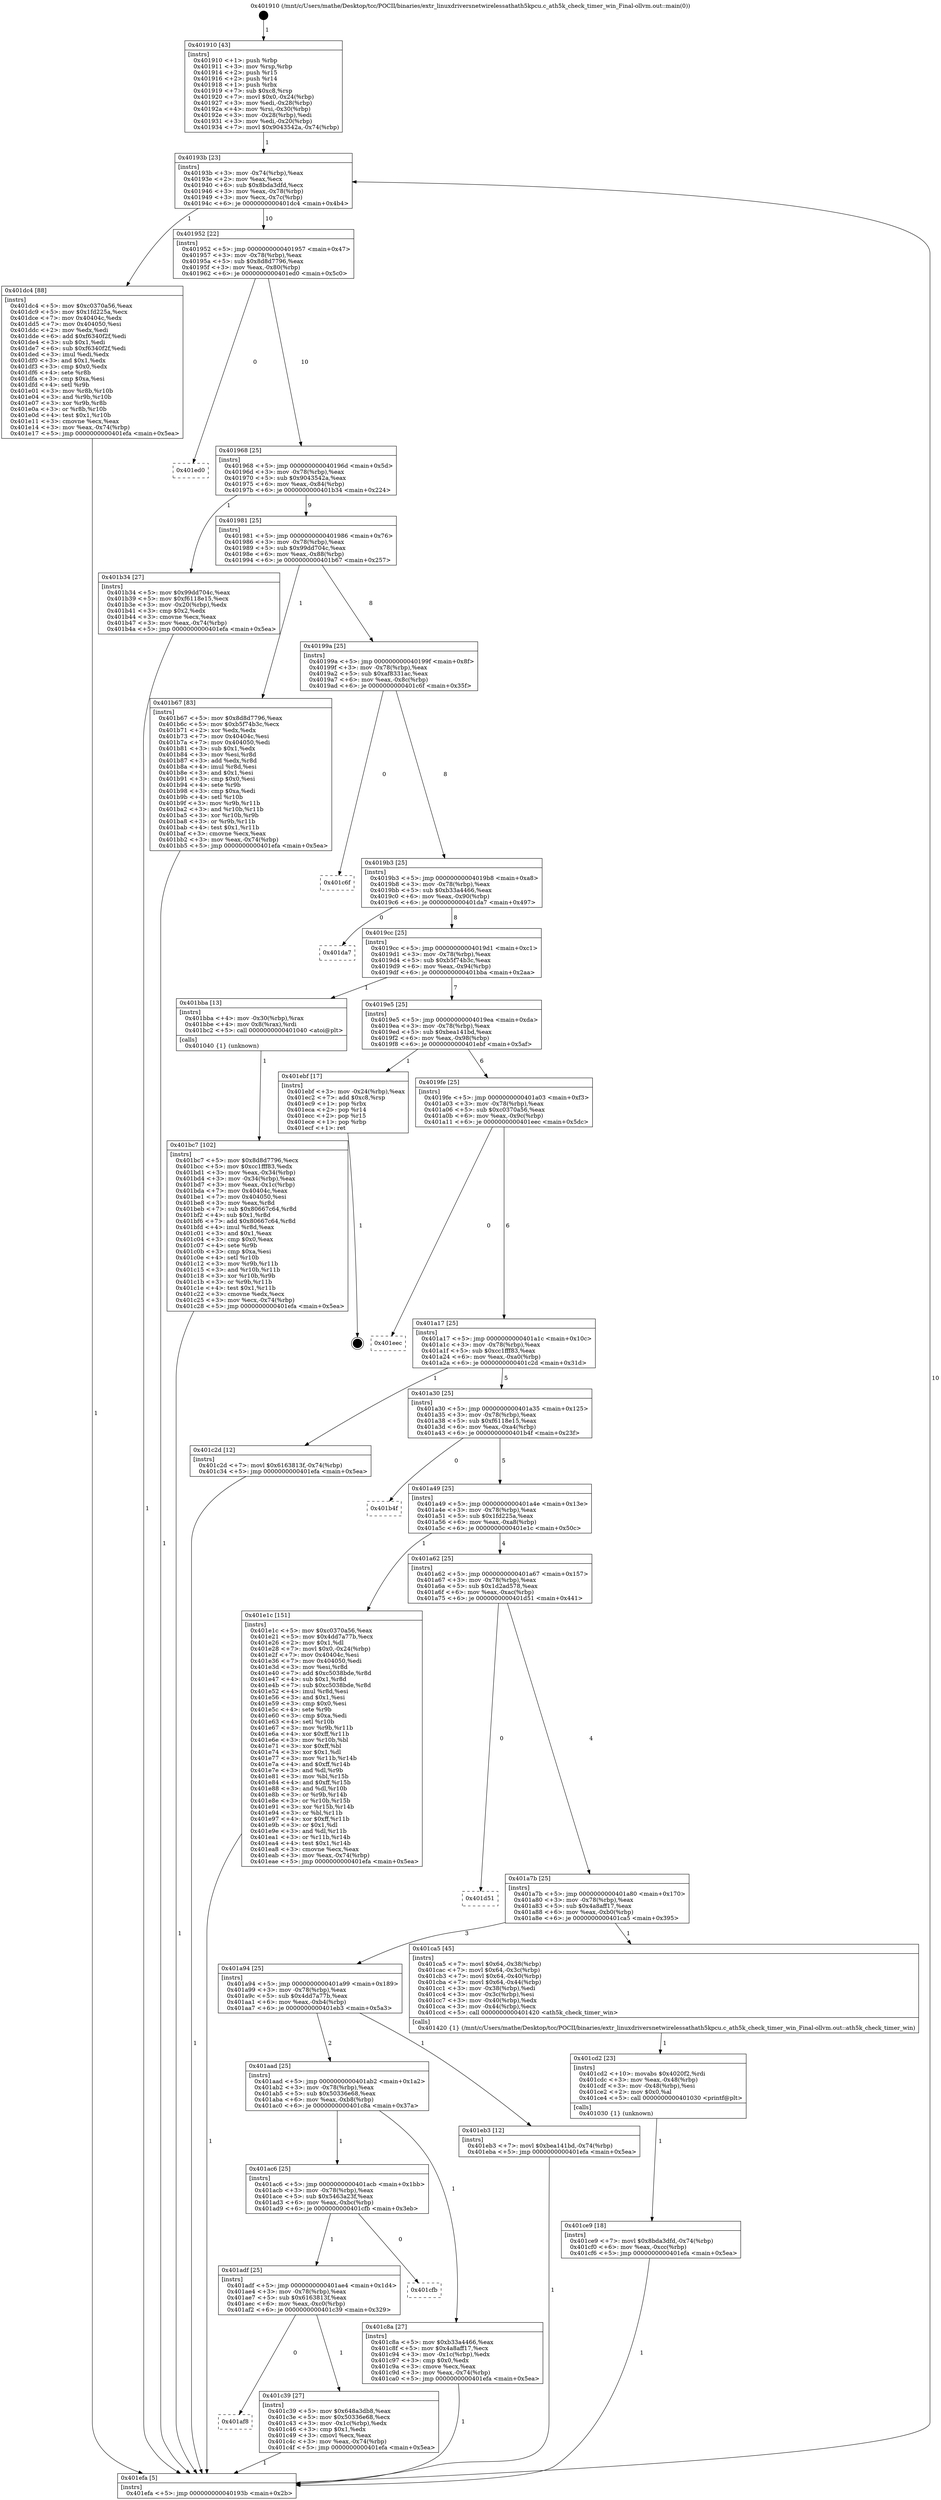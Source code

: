 digraph "0x401910" {
  label = "0x401910 (/mnt/c/Users/mathe/Desktop/tcc/POCII/binaries/extr_linuxdriversnetwirelessathath5kpcu.c_ath5k_check_timer_win_Final-ollvm.out::main(0))"
  labelloc = "t"
  node[shape=record]

  Entry [label="",width=0.3,height=0.3,shape=circle,fillcolor=black,style=filled]
  "0x40193b" [label="{
     0x40193b [23]\l
     | [instrs]\l
     &nbsp;&nbsp;0x40193b \<+3\>: mov -0x74(%rbp),%eax\l
     &nbsp;&nbsp;0x40193e \<+2\>: mov %eax,%ecx\l
     &nbsp;&nbsp;0x401940 \<+6\>: sub $0x8bda3dfd,%ecx\l
     &nbsp;&nbsp;0x401946 \<+3\>: mov %eax,-0x78(%rbp)\l
     &nbsp;&nbsp;0x401949 \<+3\>: mov %ecx,-0x7c(%rbp)\l
     &nbsp;&nbsp;0x40194c \<+6\>: je 0000000000401dc4 \<main+0x4b4\>\l
  }"]
  "0x401dc4" [label="{
     0x401dc4 [88]\l
     | [instrs]\l
     &nbsp;&nbsp;0x401dc4 \<+5\>: mov $0xc0370a56,%eax\l
     &nbsp;&nbsp;0x401dc9 \<+5\>: mov $0x1fd225a,%ecx\l
     &nbsp;&nbsp;0x401dce \<+7\>: mov 0x40404c,%edx\l
     &nbsp;&nbsp;0x401dd5 \<+7\>: mov 0x404050,%esi\l
     &nbsp;&nbsp;0x401ddc \<+2\>: mov %edx,%edi\l
     &nbsp;&nbsp;0x401dde \<+6\>: add $0xf6340f2f,%edi\l
     &nbsp;&nbsp;0x401de4 \<+3\>: sub $0x1,%edi\l
     &nbsp;&nbsp;0x401de7 \<+6\>: sub $0xf6340f2f,%edi\l
     &nbsp;&nbsp;0x401ded \<+3\>: imul %edi,%edx\l
     &nbsp;&nbsp;0x401df0 \<+3\>: and $0x1,%edx\l
     &nbsp;&nbsp;0x401df3 \<+3\>: cmp $0x0,%edx\l
     &nbsp;&nbsp;0x401df6 \<+4\>: sete %r8b\l
     &nbsp;&nbsp;0x401dfa \<+3\>: cmp $0xa,%esi\l
     &nbsp;&nbsp;0x401dfd \<+4\>: setl %r9b\l
     &nbsp;&nbsp;0x401e01 \<+3\>: mov %r8b,%r10b\l
     &nbsp;&nbsp;0x401e04 \<+3\>: and %r9b,%r10b\l
     &nbsp;&nbsp;0x401e07 \<+3\>: xor %r9b,%r8b\l
     &nbsp;&nbsp;0x401e0a \<+3\>: or %r8b,%r10b\l
     &nbsp;&nbsp;0x401e0d \<+4\>: test $0x1,%r10b\l
     &nbsp;&nbsp;0x401e11 \<+3\>: cmovne %ecx,%eax\l
     &nbsp;&nbsp;0x401e14 \<+3\>: mov %eax,-0x74(%rbp)\l
     &nbsp;&nbsp;0x401e17 \<+5\>: jmp 0000000000401efa \<main+0x5ea\>\l
  }"]
  "0x401952" [label="{
     0x401952 [22]\l
     | [instrs]\l
     &nbsp;&nbsp;0x401952 \<+5\>: jmp 0000000000401957 \<main+0x47\>\l
     &nbsp;&nbsp;0x401957 \<+3\>: mov -0x78(%rbp),%eax\l
     &nbsp;&nbsp;0x40195a \<+5\>: sub $0x8d8d7796,%eax\l
     &nbsp;&nbsp;0x40195f \<+3\>: mov %eax,-0x80(%rbp)\l
     &nbsp;&nbsp;0x401962 \<+6\>: je 0000000000401ed0 \<main+0x5c0\>\l
  }"]
  Exit [label="",width=0.3,height=0.3,shape=circle,fillcolor=black,style=filled,peripheries=2]
  "0x401ed0" [label="{
     0x401ed0\l
  }", style=dashed]
  "0x401968" [label="{
     0x401968 [25]\l
     | [instrs]\l
     &nbsp;&nbsp;0x401968 \<+5\>: jmp 000000000040196d \<main+0x5d\>\l
     &nbsp;&nbsp;0x40196d \<+3\>: mov -0x78(%rbp),%eax\l
     &nbsp;&nbsp;0x401970 \<+5\>: sub $0x9043542a,%eax\l
     &nbsp;&nbsp;0x401975 \<+6\>: mov %eax,-0x84(%rbp)\l
     &nbsp;&nbsp;0x40197b \<+6\>: je 0000000000401b34 \<main+0x224\>\l
  }"]
  "0x401ce9" [label="{
     0x401ce9 [18]\l
     | [instrs]\l
     &nbsp;&nbsp;0x401ce9 \<+7\>: movl $0x8bda3dfd,-0x74(%rbp)\l
     &nbsp;&nbsp;0x401cf0 \<+6\>: mov %eax,-0xcc(%rbp)\l
     &nbsp;&nbsp;0x401cf6 \<+5\>: jmp 0000000000401efa \<main+0x5ea\>\l
  }"]
  "0x401b34" [label="{
     0x401b34 [27]\l
     | [instrs]\l
     &nbsp;&nbsp;0x401b34 \<+5\>: mov $0x99dd704c,%eax\l
     &nbsp;&nbsp;0x401b39 \<+5\>: mov $0xf6118e15,%ecx\l
     &nbsp;&nbsp;0x401b3e \<+3\>: mov -0x20(%rbp),%edx\l
     &nbsp;&nbsp;0x401b41 \<+3\>: cmp $0x2,%edx\l
     &nbsp;&nbsp;0x401b44 \<+3\>: cmovne %ecx,%eax\l
     &nbsp;&nbsp;0x401b47 \<+3\>: mov %eax,-0x74(%rbp)\l
     &nbsp;&nbsp;0x401b4a \<+5\>: jmp 0000000000401efa \<main+0x5ea\>\l
  }"]
  "0x401981" [label="{
     0x401981 [25]\l
     | [instrs]\l
     &nbsp;&nbsp;0x401981 \<+5\>: jmp 0000000000401986 \<main+0x76\>\l
     &nbsp;&nbsp;0x401986 \<+3\>: mov -0x78(%rbp),%eax\l
     &nbsp;&nbsp;0x401989 \<+5\>: sub $0x99dd704c,%eax\l
     &nbsp;&nbsp;0x40198e \<+6\>: mov %eax,-0x88(%rbp)\l
     &nbsp;&nbsp;0x401994 \<+6\>: je 0000000000401b67 \<main+0x257\>\l
  }"]
  "0x401efa" [label="{
     0x401efa [5]\l
     | [instrs]\l
     &nbsp;&nbsp;0x401efa \<+5\>: jmp 000000000040193b \<main+0x2b\>\l
  }"]
  "0x401910" [label="{
     0x401910 [43]\l
     | [instrs]\l
     &nbsp;&nbsp;0x401910 \<+1\>: push %rbp\l
     &nbsp;&nbsp;0x401911 \<+3\>: mov %rsp,%rbp\l
     &nbsp;&nbsp;0x401914 \<+2\>: push %r15\l
     &nbsp;&nbsp;0x401916 \<+2\>: push %r14\l
     &nbsp;&nbsp;0x401918 \<+1\>: push %rbx\l
     &nbsp;&nbsp;0x401919 \<+7\>: sub $0xc8,%rsp\l
     &nbsp;&nbsp;0x401920 \<+7\>: movl $0x0,-0x24(%rbp)\l
     &nbsp;&nbsp;0x401927 \<+3\>: mov %edi,-0x28(%rbp)\l
     &nbsp;&nbsp;0x40192a \<+4\>: mov %rsi,-0x30(%rbp)\l
     &nbsp;&nbsp;0x40192e \<+3\>: mov -0x28(%rbp),%edi\l
     &nbsp;&nbsp;0x401931 \<+3\>: mov %edi,-0x20(%rbp)\l
     &nbsp;&nbsp;0x401934 \<+7\>: movl $0x9043542a,-0x74(%rbp)\l
  }"]
  "0x401cd2" [label="{
     0x401cd2 [23]\l
     | [instrs]\l
     &nbsp;&nbsp;0x401cd2 \<+10\>: movabs $0x4020f2,%rdi\l
     &nbsp;&nbsp;0x401cdc \<+3\>: mov %eax,-0x48(%rbp)\l
     &nbsp;&nbsp;0x401cdf \<+3\>: mov -0x48(%rbp),%esi\l
     &nbsp;&nbsp;0x401ce2 \<+2\>: mov $0x0,%al\l
     &nbsp;&nbsp;0x401ce4 \<+5\>: call 0000000000401030 \<printf@plt\>\l
     | [calls]\l
     &nbsp;&nbsp;0x401030 \{1\} (unknown)\l
  }"]
  "0x401b67" [label="{
     0x401b67 [83]\l
     | [instrs]\l
     &nbsp;&nbsp;0x401b67 \<+5\>: mov $0x8d8d7796,%eax\l
     &nbsp;&nbsp;0x401b6c \<+5\>: mov $0xb5f74b3c,%ecx\l
     &nbsp;&nbsp;0x401b71 \<+2\>: xor %edx,%edx\l
     &nbsp;&nbsp;0x401b73 \<+7\>: mov 0x40404c,%esi\l
     &nbsp;&nbsp;0x401b7a \<+7\>: mov 0x404050,%edi\l
     &nbsp;&nbsp;0x401b81 \<+3\>: sub $0x1,%edx\l
     &nbsp;&nbsp;0x401b84 \<+3\>: mov %esi,%r8d\l
     &nbsp;&nbsp;0x401b87 \<+3\>: add %edx,%r8d\l
     &nbsp;&nbsp;0x401b8a \<+4\>: imul %r8d,%esi\l
     &nbsp;&nbsp;0x401b8e \<+3\>: and $0x1,%esi\l
     &nbsp;&nbsp;0x401b91 \<+3\>: cmp $0x0,%esi\l
     &nbsp;&nbsp;0x401b94 \<+4\>: sete %r9b\l
     &nbsp;&nbsp;0x401b98 \<+3\>: cmp $0xa,%edi\l
     &nbsp;&nbsp;0x401b9b \<+4\>: setl %r10b\l
     &nbsp;&nbsp;0x401b9f \<+3\>: mov %r9b,%r11b\l
     &nbsp;&nbsp;0x401ba2 \<+3\>: and %r10b,%r11b\l
     &nbsp;&nbsp;0x401ba5 \<+3\>: xor %r10b,%r9b\l
     &nbsp;&nbsp;0x401ba8 \<+3\>: or %r9b,%r11b\l
     &nbsp;&nbsp;0x401bab \<+4\>: test $0x1,%r11b\l
     &nbsp;&nbsp;0x401baf \<+3\>: cmovne %ecx,%eax\l
     &nbsp;&nbsp;0x401bb2 \<+3\>: mov %eax,-0x74(%rbp)\l
     &nbsp;&nbsp;0x401bb5 \<+5\>: jmp 0000000000401efa \<main+0x5ea\>\l
  }"]
  "0x40199a" [label="{
     0x40199a [25]\l
     | [instrs]\l
     &nbsp;&nbsp;0x40199a \<+5\>: jmp 000000000040199f \<main+0x8f\>\l
     &nbsp;&nbsp;0x40199f \<+3\>: mov -0x78(%rbp),%eax\l
     &nbsp;&nbsp;0x4019a2 \<+5\>: sub $0xaf8331ac,%eax\l
     &nbsp;&nbsp;0x4019a7 \<+6\>: mov %eax,-0x8c(%rbp)\l
     &nbsp;&nbsp;0x4019ad \<+6\>: je 0000000000401c6f \<main+0x35f\>\l
  }"]
  "0x401af8" [label="{
     0x401af8\l
  }", style=dashed]
  "0x401c6f" [label="{
     0x401c6f\l
  }", style=dashed]
  "0x4019b3" [label="{
     0x4019b3 [25]\l
     | [instrs]\l
     &nbsp;&nbsp;0x4019b3 \<+5\>: jmp 00000000004019b8 \<main+0xa8\>\l
     &nbsp;&nbsp;0x4019b8 \<+3\>: mov -0x78(%rbp),%eax\l
     &nbsp;&nbsp;0x4019bb \<+5\>: sub $0xb33a4466,%eax\l
     &nbsp;&nbsp;0x4019c0 \<+6\>: mov %eax,-0x90(%rbp)\l
     &nbsp;&nbsp;0x4019c6 \<+6\>: je 0000000000401da7 \<main+0x497\>\l
  }"]
  "0x401c39" [label="{
     0x401c39 [27]\l
     | [instrs]\l
     &nbsp;&nbsp;0x401c39 \<+5\>: mov $0x648a3db8,%eax\l
     &nbsp;&nbsp;0x401c3e \<+5\>: mov $0x50336e68,%ecx\l
     &nbsp;&nbsp;0x401c43 \<+3\>: mov -0x1c(%rbp),%edx\l
     &nbsp;&nbsp;0x401c46 \<+3\>: cmp $0x1,%edx\l
     &nbsp;&nbsp;0x401c49 \<+3\>: cmovl %ecx,%eax\l
     &nbsp;&nbsp;0x401c4c \<+3\>: mov %eax,-0x74(%rbp)\l
     &nbsp;&nbsp;0x401c4f \<+5\>: jmp 0000000000401efa \<main+0x5ea\>\l
  }"]
  "0x401da7" [label="{
     0x401da7\l
  }", style=dashed]
  "0x4019cc" [label="{
     0x4019cc [25]\l
     | [instrs]\l
     &nbsp;&nbsp;0x4019cc \<+5\>: jmp 00000000004019d1 \<main+0xc1\>\l
     &nbsp;&nbsp;0x4019d1 \<+3\>: mov -0x78(%rbp),%eax\l
     &nbsp;&nbsp;0x4019d4 \<+5\>: sub $0xb5f74b3c,%eax\l
     &nbsp;&nbsp;0x4019d9 \<+6\>: mov %eax,-0x94(%rbp)\l
     &nbsp;&nbsp;0x4019df \<+6\>: je 0000000000401bba \<main+0x2aa\>\l
  }"]
  "0x401adf" [label="{
     0x401adf [25]\l
     | [instrs]\l
     &nbsp;&nbsp;0x401adf \<+5\>: jmp 0000000000401ae4 \<main+0x1d4\>\l
     &nbsp;&nbsp;0x401ae4 \<+3\>: mov -0x78(%rbp),%eax\l
     &nbsp;&nbsp;0x401ae7 \<+5\>: sub $0x6163813f,%eax\l
     &nbsp;&nbsp;0x401aec \<+6\>: mov %eax,-0xc0(%rbp)\l
     &nbsp;&nbsp;0x401af2 \<+6\>: je 0000000000401c39 \<main+0x329\>\l
  }"]
  "0x401bba" [label="{
     0x401bba [13]\l
     | [instrs]\l
     &nbsp;&nbsp;0x401bba \<+4\>: mov -0x30(%rbp),%rax\l
     &nbsp;&nbsp;0x401bbe \<+4\>: mov 0x8(%rax),%rdi\l
     &nbsp;&nbsp;0x401bc2 \<+5\>: call 0000000000401040 \<atoi@plt\>\l
     | [calls]\l
     &nbsp;&nbsp;0x401040 \{1\} (unknown)\l
  }"]
  "0x4019e5" [label="{
     0x4019e5 [25]\l
     | [instrs]\l
     &nbsp;&nbsp;0x4019e5 \<+5\>: jmp 00000000004019ea \<main+0xda\>\l
     &nbsp;&nbsp;0x4019ea \<+3\>: mov -0x78(%rbp),%eax\l
     &nbsp;&nbsp;0x4019ed \<+5\>: sub $0xbea141bd,%eax\l
     &nbsp;&nbsp;0x4019f2 \<+6\>: mov %eax,-0x98(%rbp)\l
     &nbsp;&nbsp;0x4019f8 \<+6\>: je 0000000000401ebf \<main+0x5af\>\l
  }"]
  "0x401bc7" [label="{
     0x401bc7 [102]\l
     | [instrs]\l
     &nbsp;&nbsp;0x401bc7 \<+5\>: mov $0x8d8d7796,%ecx\l
     &nbsp;&nbsp;0x401bcc \<+5\>: mov $0xcc1fff83,%edx\l
     &nbsp;&nbsp;0x401bd1 \<+3\>: mov %eax,-0x34(%rbp)\l
     &nbsp;&nbsp;0x401bd4 \<+3\>: mov -0x34(%rbp),%eax\l
     &nbsp;&nbsp;0x401bd7 \<+3\>: mov %eax,-0x1c(%rbp)\l
     &nbsp;&nbsp;0x401bda \<+7\>: mov 0x40404c,%eax\l
     &nbsp;&nbsp;0x401be1 \<+7\>: mov 0x404050,%esi\l
     &nbsp;&nbsp;0x401be8 \<+3\>: mov %eax,%r8d\l
     &nbsp;&nbsp;0x401beb \<+7\>: sub $0x80667c64,%r8d\l
     &nbsp;&nbsp;0x401bf2 \<+4\>: sub $0x1,%r8d\l
     &nbsp;&nbsp;0x401bf6 \<+7\>: add $0x80667c64,%r8d\l
     &nbsp;&nbsp;0x401bfd \<+4\>: imul %r8d,%eax\l
     &nbsp;&nbsp;0x401c01 \<+3\>: and $0x1,%eax\l
     &nbsp;&nbsp;0x401c04 \<+3\>: cmp $0x0,%eax\l
     &nbsp;&nbsp;0x401c07 \<+4\>: sete %r9b\l
     &nbsp;&nbsp;0x401c0b \<+3\>: cmp $0xa,%esi\l
     &nbsp;&nbsp;0x401c0e \<+4\>: setl %r10b\l
     &nbsp;&nbsp;0x401c12 \<+3\>: mov %r9b,%r11b\l
     &nbsp;&nbsp;0x401c15 \<+3\>: and %r10b,%r11b\l
     &nbsp;&nbsp;0x401c18 \<+3\>: xor %r10b,%r9b\l
     &nbsp;&nbsp;0x401c1b \<+3\>: or %r9b,%r11b\l
     &nbsp;&nbsp;0x401c1e \<+4\>: test $0x1,%r11b\l
     &nbsp;&nbsp;0x401c22 \<+3\>: cmovne %edx,%ecx\l
     &nbsp;&nbsp;0x401c25 \<+3\>: mov %ecx,-0x74(%rbp)\l
     &nbsp;&nbsp;0x401c28 \<+5\>: jmp 0000000000401efa \<main+0x5ea\>\l
  }"]
  "0x401cfb" [label="{
     0x401cfb\l
  }", style=dashed]
  "0x401ebf" [label="{
     0x401ebf [17]\l
     | [instrs]\l
     &nbsp;&nbsp;0x401ebf \<+3\>: mov -0x24(%rbp),%eax\l
     &nbsp;&nbsp;0x401ec2 \<+7\>: add $0xc8,%rsp\l
     &nbsp;&nbsp;0x401ec9 \<+1\>: pop %rbx\l
     &nbsp;&nbsp;0x401eca \<+2\>: pop %r14\l
     &nbsp;&nbsp;0x401ecc \<+2\>: pop %r15\l
     &nbsp;&nbsp;0x401ece \<+1\>: pop %rbp\l
     &nbsp;&nbsp;0x401ecf \<+1\>: ret\l
  }"]
  "0x4019fe" [label="{
     0x4019fe [25]\l
     | [instrs]\l
     &nbsp;&nbsp;0x4019fe \<+5\>: jmp 0000000000401a03 \<main+0xf3\>\l
     &nbsp;&nbsp;0x401a03 \<+3\>: mov -0x78(%rbp),%eax\l
     &nbsp;&nbsp;0x401a06 \<+5\>: sub $0xc0370a56,%eax\l
     &nbsp;&nbsp;0x401a0b \<+6\>: mov %eax,-0x9c(%rbp)\l
     &nbsp;&nbsp;0x401a11 \<+6\>: je 0000000000401eec \<main+0x5dc\>\l
  }"]
  "0x401ac6" [label="{
     0x401ac6 [25]\l
     | [instrs]\l
     &nbsp;&nbsp;0x401ac6 \<+5\>: jmp 0000000000401acb \<main+0x1bb\>\l
     &nbsp;&nbsp;0x401acb \<+3\>: mov -0x78(%rbp),%eax\l
     &nbsp;&nbsp;0x401ace \<+5\>: sub $0x5463a23f,%eax\l
     &nbsp;&nbsp;0x401ad3 \<+6\>: mov %eax,-0xbc(%rbp)\l
     &nbsp;&nbsp;0x401ad9 \<+6\>: je 0000000000401cfb \<main+0x3eb\>\l
  }"]
  "0x401eec" [label="{
     0x401eec\l
  }", style=dashed]
  "0x401a17" [label="{
     0x401a17 [25]\l
     | [instrs]\l
     &nbsp;&nbsp;0x401a17 \<+5\>: jmp 0000000000401a1c \<main+0x10c\>\l
     &nbsp;&nbsp;0x401a1c \<+3\>: mov -0x78(%rbp),%eax\l
     &nbsp;&nbsp;0x401a1f \<+5\>: sub $0xcc1fff83,%eax\l
     &nbsp;&nbsp;0x401a24 \<+6\>: mov %eax,-0xa0(%rbp)\l
     &nbsp;&nbsp;0x401a2a \<+6\>: je 0000000000401c2d \<main+0x31d\>\l
  }"]
  "0x401c8a" [label="{
     0x401c8a [27]\l
     | [instrs]\l
     &nbsp;&nbsp;0x401c8a \<+5\>: mov $0xb33a4466,%eax\l
     &nbsp;&nbsp;0x401c8f \<+5\>: mov $0x4a8aff17,%ecx\l
     &nbsp;&nbsp;0x401c94 \<+3\>: mov -0x1c(%rbp),%edx\l
     &nbsp;&nbsp;0x401c97 \<+3\>: cmp $0x0,%edx\l
     &nbsp;&nbsp;0x401c9a \<+3\>: cmove %ecx,%eax\l
     &nbsp;&nbsp;0x401c9d \<+3\>: mov %eax,-0x74(%rbp)\l
     &nbsp;&nbsp;0x401ca0 \<+5\>: jmp 0000000000401efa \<main+0x5ea\>\l
  }"]
  "0x401c2d" [label="{
     0x401c2d [12]\l
     | [instrs]\l
     &nbsp;&nbsp;0x401c2d \<+7\>: movl $0x6163813f,-0x74(%rbp)\l
     &nbsp;&nbsp;0x401c34 \<+5\>: jmp 0000000000401efa \<main+0x5ea\>\l
  }"]
  "0x401a30" [label="{
     0x401a30 [25]\l
     | [instrs]\l
     &nbsp;&nbsp;0x401a30 \<+5\>: jmp 0000000000401a35 \<main+0x125\>\l
     &nbsp;&nbsp;0x401a35 \<+3\>: mov -0x78(%rbp),%eax\l
     &nbsp;&nbsp;0x401a38 \<+5\>: sub $0xf6118e15,%eax\l
     &nbsp;&nbsp;0x401a3d \<+6\>: mov %eax,-0xa4(%rbp)\l
     &nbsp;&nbsp;0x401a43 \<+6\>: je 0000000000401b4f \<main+0x23f\>\l
  }"]
  "0x401aad" [label="{
     0x401aad [25]\l
     | [instrs]\l
     &nbsp;&nbsp;0x401aad \<+5\>: jmp 0000000000401ab2 \<main+0x1a2\>\l
     &nbsp;&nbsp;0x401ab2 \<+3\>: mov -0x78(%rbp),%eax\l
     &nbsp;&nbsp;0x401ab5 \<+5\>: sub $0x50336e68,%eax\l
     &nbsp;&nbsp;0x401aba \<+6\>: mov %eax,-0xb8(%rbp)\l
     &nbsp;&nbsp;0x401ac0 \<+6\>: je 0000000000401c8a \<main+0x37a\>\l
  }"]
  "0x401b4f" [label="{
     0x401b4f\l
  }", style=dashed]
  "0x401a49" [label="{
     0x401a49 [25]\l
     | [instrs]\l
     &nbsp;&nbsp;0x401a49 \<+5\>: jmp 0000000000401a4e \<main+0x13e\>\l
     &nbsp;&nbsp;0x401a4e \<+3\>: mov -0x78(%rbp),%eax\l
     &nbsp;&nbsp;0x401a51 \<+5\>: sub $0x1fd225a,%eax\l
     &nbsp;&nbsp;0x401a56 \<+6\>: mov %eax,-0xa8(%rbp)\l
     &nbsp;&nbsp;0x401a5c \<+6\>: je 0000000000401e1c \<main+0x50c\>\l
  }"]
  "0x401eb3" [label="{
     0x401eb3 [12]\l
     | [instrs]\l
     &nbsp;&nbsp;0x401eb3 \<+7\>: movl $0xbea141bd,-0x74(%rbp)\l
     &nbsp;&nbsp;0x401eba \<+5\>: jmp 0000000000401efa \<main+0x5ea\>\l
  }"]
  "0x401e1c" [label="{
     0x401e1c [151]\l
     | [instrs]\l
     &nbsp;&nbsp;0x401e1c \<+5\>: mov $0xc0370a56,%eax\l
     &nbsp;&nbsp;0x401e21 \<+5\>: mov $0x4dd7a77b,%ecx\l
     &nbsp;&nbsp;0x401e26 \<+2\>: mov $0x1,%dl\l
     &nbsp;&nbsp;0x401e28 \<+7\>: movl $0x0,-0x24(%rbp)\l
     &nbsp;&nbsp;0x401e2f \<+7\>: mov 0x40404c,%esi\l
     &nbsp;&nbsp;0x401e36 \<+7\>: mov 0x404050,%edi\l
     &nbsp;&nbsp;0x401e3d \<+3\>: mov %esi,%r8d\l
     &nbsp;&nbsp;0x401e40 \<+7\>: add $0xc5038bde,%r8d\l
     &nbsp;&nbsp;0x401e47 \<+4\>: sub $0x1,%r8d\l
     &nbsp;&nbsp;0x401e4b \<+7\>: sub $0xc5038bde,%r8d\l
     &nbsp;&nbsp;0x401e52 \<+4\>: imul %r8d,%esi\l
     &nbsp;&nbsp;0x401e56 \<+3\>: and $0x1,%esi\l
     &nbsp;&nbsp;0x401e59 \<+3\>: cmp $0x0,%esi\l
     &nbsp;&nbsp;0x401e5c \<+4\>: sete %r9b\l
     &nbsp;&nbsp;0x401e60 \<+3\>: cmp $0xa,%edi\l
     &nbsp;&nbsp;0x401e63 \<+4\>: setl %r10b\l
     &nbsp;&nbsp;0x401e67 \<+3\>: mov %r9b,%r11b\l
     &nbsp;&nbsp;0x401e6a \<+4\>: xor $0xff,%r11b\l
     &nbsp;&nbsp;0x401e6e \<+3\>: mov %r10b,%bl\l
     &nbsp;&nbsp;0x401e71 \<+3\>: xor $0xff,%bl\l
     &nbsp;&nbsp;0x401e74 \<+3\>: xor $0x1,%dl\l
     &nbsp;&nbsp;0x401e77 \<+3\>: mov %r11b,%r14b\l
     &nbsp;&nbsp;0x401e7a \<+4\>: and $0xff,%r14b\l
     &nbsp;&nbsp;0x401e7e \<+3\>: and %dl,%r9b\l
     &nbsp;&nbsp;0x401e81 \<+3\>: mov %bl,%r15b\l
     &nbsp;&nbsp;0x401e84 \<+4\>: and $0xff,%r15b\l
     &nbsp;&nbsp;0x401e88 \<+3\>: and %dl,%r10b\l
     &nbsp;&nbsp;0x401e8b \<+3\>: or %r9b,%r14b\l
     &nbsp;&nbsp;0x401e8e \<+3\>: or %r10b,%r15b\l
     &nbsp;&nbsp;0x401e91 \<+3\>: xor %r15b,%r14b\l
     &nbsp;&nbsp;0x401e94 \<+3\>: or %bl,%r11b\l
     &nbsp;&nbsp;0x401e97 \<+4\>: xor $0xff,%r11b\l
     &nbsp;&nbsp;0x401e9b \<+3\>: or $0x1,%dl\l
     &nbsp;&nbsp;0x401e9e \<+3\>: and %dl,%r11b\l
     &nbsp;&nbsp;0x401ea1 \<+3\>: or %r11b,%r14b\l
     &nbsp;&nbsp;0x401ea4 \<+4\>: test $0x1,%r14b\l
     &nbsp;&nbsp;0x401ea8 \<+3\>: cmovne %ecx,%eax\l
     &nbsp;&nbsp;0x401eab \<+3\>: mov %eax,-0x74(%rbp)\l
     &nbsp;&nbsp;0x401eae \<+5\>: jmp 0000000000401efa \<main+0x5ea\>\l
  }"]
  "0x401a62" [label="{
     0x401a62 [25]\l
     | [instrs]\l
     &nbsp;&nbsp;0x401a62 \<+5\>: jmp 0000000000401a67 \<main+0x157\>\l
     &nbsp;&nbsp;0x401a67 \<+3\>: mov -0x78(%rbp),%eax\l
     &nbsp;&nbsp;0x401a6a \<+5\>: sub $0x1d2ad578,%eax\l
     &nbsp;&nbsp;0x401a6f \<+6\>: mov %eax,-0xac(%rbp)\l
     &nbsp;&nbsp;0x401a75 \<+6\>: je 0000000000401d51 \<main+0x441\>\l
  }"]
  "0x401a94" [label="{
     0x401a94 [25]\l
     | [instrs]\l
     &nbsp;&nbsp;0x401a94 \<+5\>: jmp 0000000000401a99 \<main+0x189\>\l
     &nbsp;&nbsp;0x401a99 \<+3\>: mov -0x78(%rbp),%eax\l
     &nbsp;&nbsp;0x401a9c \<+5\>: sub $0x4dd7a77b,%eax\l
     &nbsp;&nbsp;0x401aa1 \<+6\>: mov %eax,-0xb4(%rbp)\l
     &nbsp;&nbsp;0x401aa7 \<+6\>: je 0000000000401eb3 \<main+0x5a3\>\l
  }"]
  "0x401d51" [label="{
     0x401d51\l
  }", style=dashed]
  "0x401a7b" [label="{
     0x401a7b [25]\l
     | [instrs]\l
     &nbsp;&nbsp;0x401a7b \<+5\>: jmp 0000000000401a80 \<main+0x170\>\l
     &nbsp;&nbsp;0x401a80 \<+3\>: mov -0x78(%rbp),%eax\l
     &nbsp;&nbsp;0x401a83 \<+5\>: sub $0x4a8aff17,%eax\l
     &nbsp;&nbsp;0x401a88 \<+6\>: mov %eax,-0xb0(%rbp)\l
     &nbsp;&nbsp;0x401a8e \<+6\>: je 0000000000401ca5 \<main+0x395\>\l
  }"]
  "0x401ca5" [label="{
     0x401ca5 [45]\l
     | [instrs]\l
     &nbsp;&nbsp;0x401ca5 \<+7\>: movl $0x64,-0x38(%rbp)\l
     &nbsp;&nbsp;0x401cac \<+7\>: movl $0x64,-0x3c(%rbp)\l
     &nbsp;&nbsp;0x401cb3 \<+7\>: movl $0x64,-0x40(%rbp)\l
     &nbsp;&nbsp;0x401cba \<+7\>: movl $0x64,-0x44(%rbp)\l
     &nbsp;&nbsp;0x401cc1 \<+3\>: mov -0x38(%rbp),%edi\l
     &nbsp;&nbsp;0x401cc4 \<+3\>: mov -0x3c(%rbp),%esi\l
     &nbsp;&nbsp;0x401cc7 \<+3\>: mov -0x40(%rbp),%edx\l
     &nbsp;&nbsp;0x401cca \<+3\>: mov -0x44(%rbp),%ecx\l
     &nbsp;&nbsp;0x401ccd \<+5\>: call 0000000000401420 \<ath5k_check_timer_win\>\l
     | [calls]\l
     &nbsp;&nbsp;0x401420 \{1\} (/mnt/c/Users/mathe/Desktop/tcc/POCII/binaries/extr_linuxdriversnetwirelessathath5kpcu.c_ath5k_check_timer_win_Final-ollvm.out::ath5k_check_timer_win)\l
  }"]
  Entry -> "0x401910" [label=" 1"]
  "0x40193b" -> "0x401dc4" [label=" 1"]
  "0x40193b" -> "0x401952" [label=" 10"]
  "0x401ebf" -> Exit [label=" 1"]
  "0x401952" -> "0x401ed0" [label=" 0"]
  "0x401952" -> "0x401968" [label=" 10"]
  "0x401eb3" -> "0x401efa" [label=" 1"]
  "0x401968" -> "0x401b34" [label=" 1"]
  "0x401968" -> "0x401981" [label=" 9"]
  "0x401b34" -> "0x401efa" [label=" 1"]
  "0x401910" -> "0x40193b" [label=" 1"]
  "0x401efa" -> "0x40193b" [label=" 10"]
  "0x401e1c" -> "0x401efa" [label=" 1"]
  "0x401981" -> "0x401b67" [label=" 1"]
  "0x401981" -> "0x40199a" [label=" 8"]
  "0x401b67" -> "0x401efa" [label=" 1"]
  "0x401dc4" -> "0x401efa" [label=" 1"]
  "0x40199a" -> "0x401c6f" [label=" 0"]
  "0x40199a" -> "0x4019b3" [label=" 8"]
  "0x401ce9" -> "0x401efa" [label=" 1"]
  "0x4019b3" -> "0x401da7" [label=" 0"]
  "0x4019b3" -> "0x4019cc" [label=" 8"]
  "0x401cd2" -> "0x401ce9" [label=" 1"]
  "0x4019cc" -> "0x401bba" [label=" 1"]
  "0x4019cc" -> "0x4019e5" [label=" 7"]
  "0x401bba" -> "0x401bc7" [label=" 1"]
  "0x401bc7" -> "0x401efa" [label=" 1"]
  "0x401c8a" -> "0x401efa" [label=" 1"]
  "0x4019e5" -> "0x401ebf" [label=" 1"]
  "0x4019e5" -> "0x4019fe" [label=" 6"]
  "0x401c39" -> "0x401efa" [label=" 1"]
  "0x4019fe" -> "0x401eec" [label=" 0"]
  "0x4019fe" -> "0x401a17" [label=" 6"]
  "0x401adf" -> "0x401c39" [label=" 1"]
  "0x401a17" -> "0x401c2d" [label=" 1"]
  "0x401a17" -> "0x401a30" [label=" 5"]
  "0x401c2d" -> "0x401efa" [label=" 1"]
  "0x401ca5" -> "0x401cd2" [label=" 1"]
  "0x401a30" -> "0x401b4f" [label=" 0"]
  "0x401a30" -> "0x401a49" [label=" 5"]
  "0x401ac6" -> "0x401cfb" [label=" 0"]
  "0x401a49" -> "0x401e1c" [label=" 1"]
  "0x401a49" -> "0x401a62" [label=" 4"]
  "0x401adf" -> "0x401af8" [label=" 0"]
  "0x401a62" -> "0x401d51" [label=" 0"]
  "0x401a62" -> "0x401a7b" [label=" 4"]
  "0x401aad" -> "0x401c8a" [label=" 1"]
  "0x401a7b" -> "0x401ca5" [label=" 1"]
  "0x401a7b" -> "0x401a94" [label=" 3"]
  "0x401aad" -> "0x401ac6" [label=" 1"]
  "0x401a94" -> "0x401eb3" [label=" 1"]
  "0x401a94" -> "0x401aad" [label=" 2"]
  "0x401ac6" -> "0x401adf" [label=" 1"]
}
